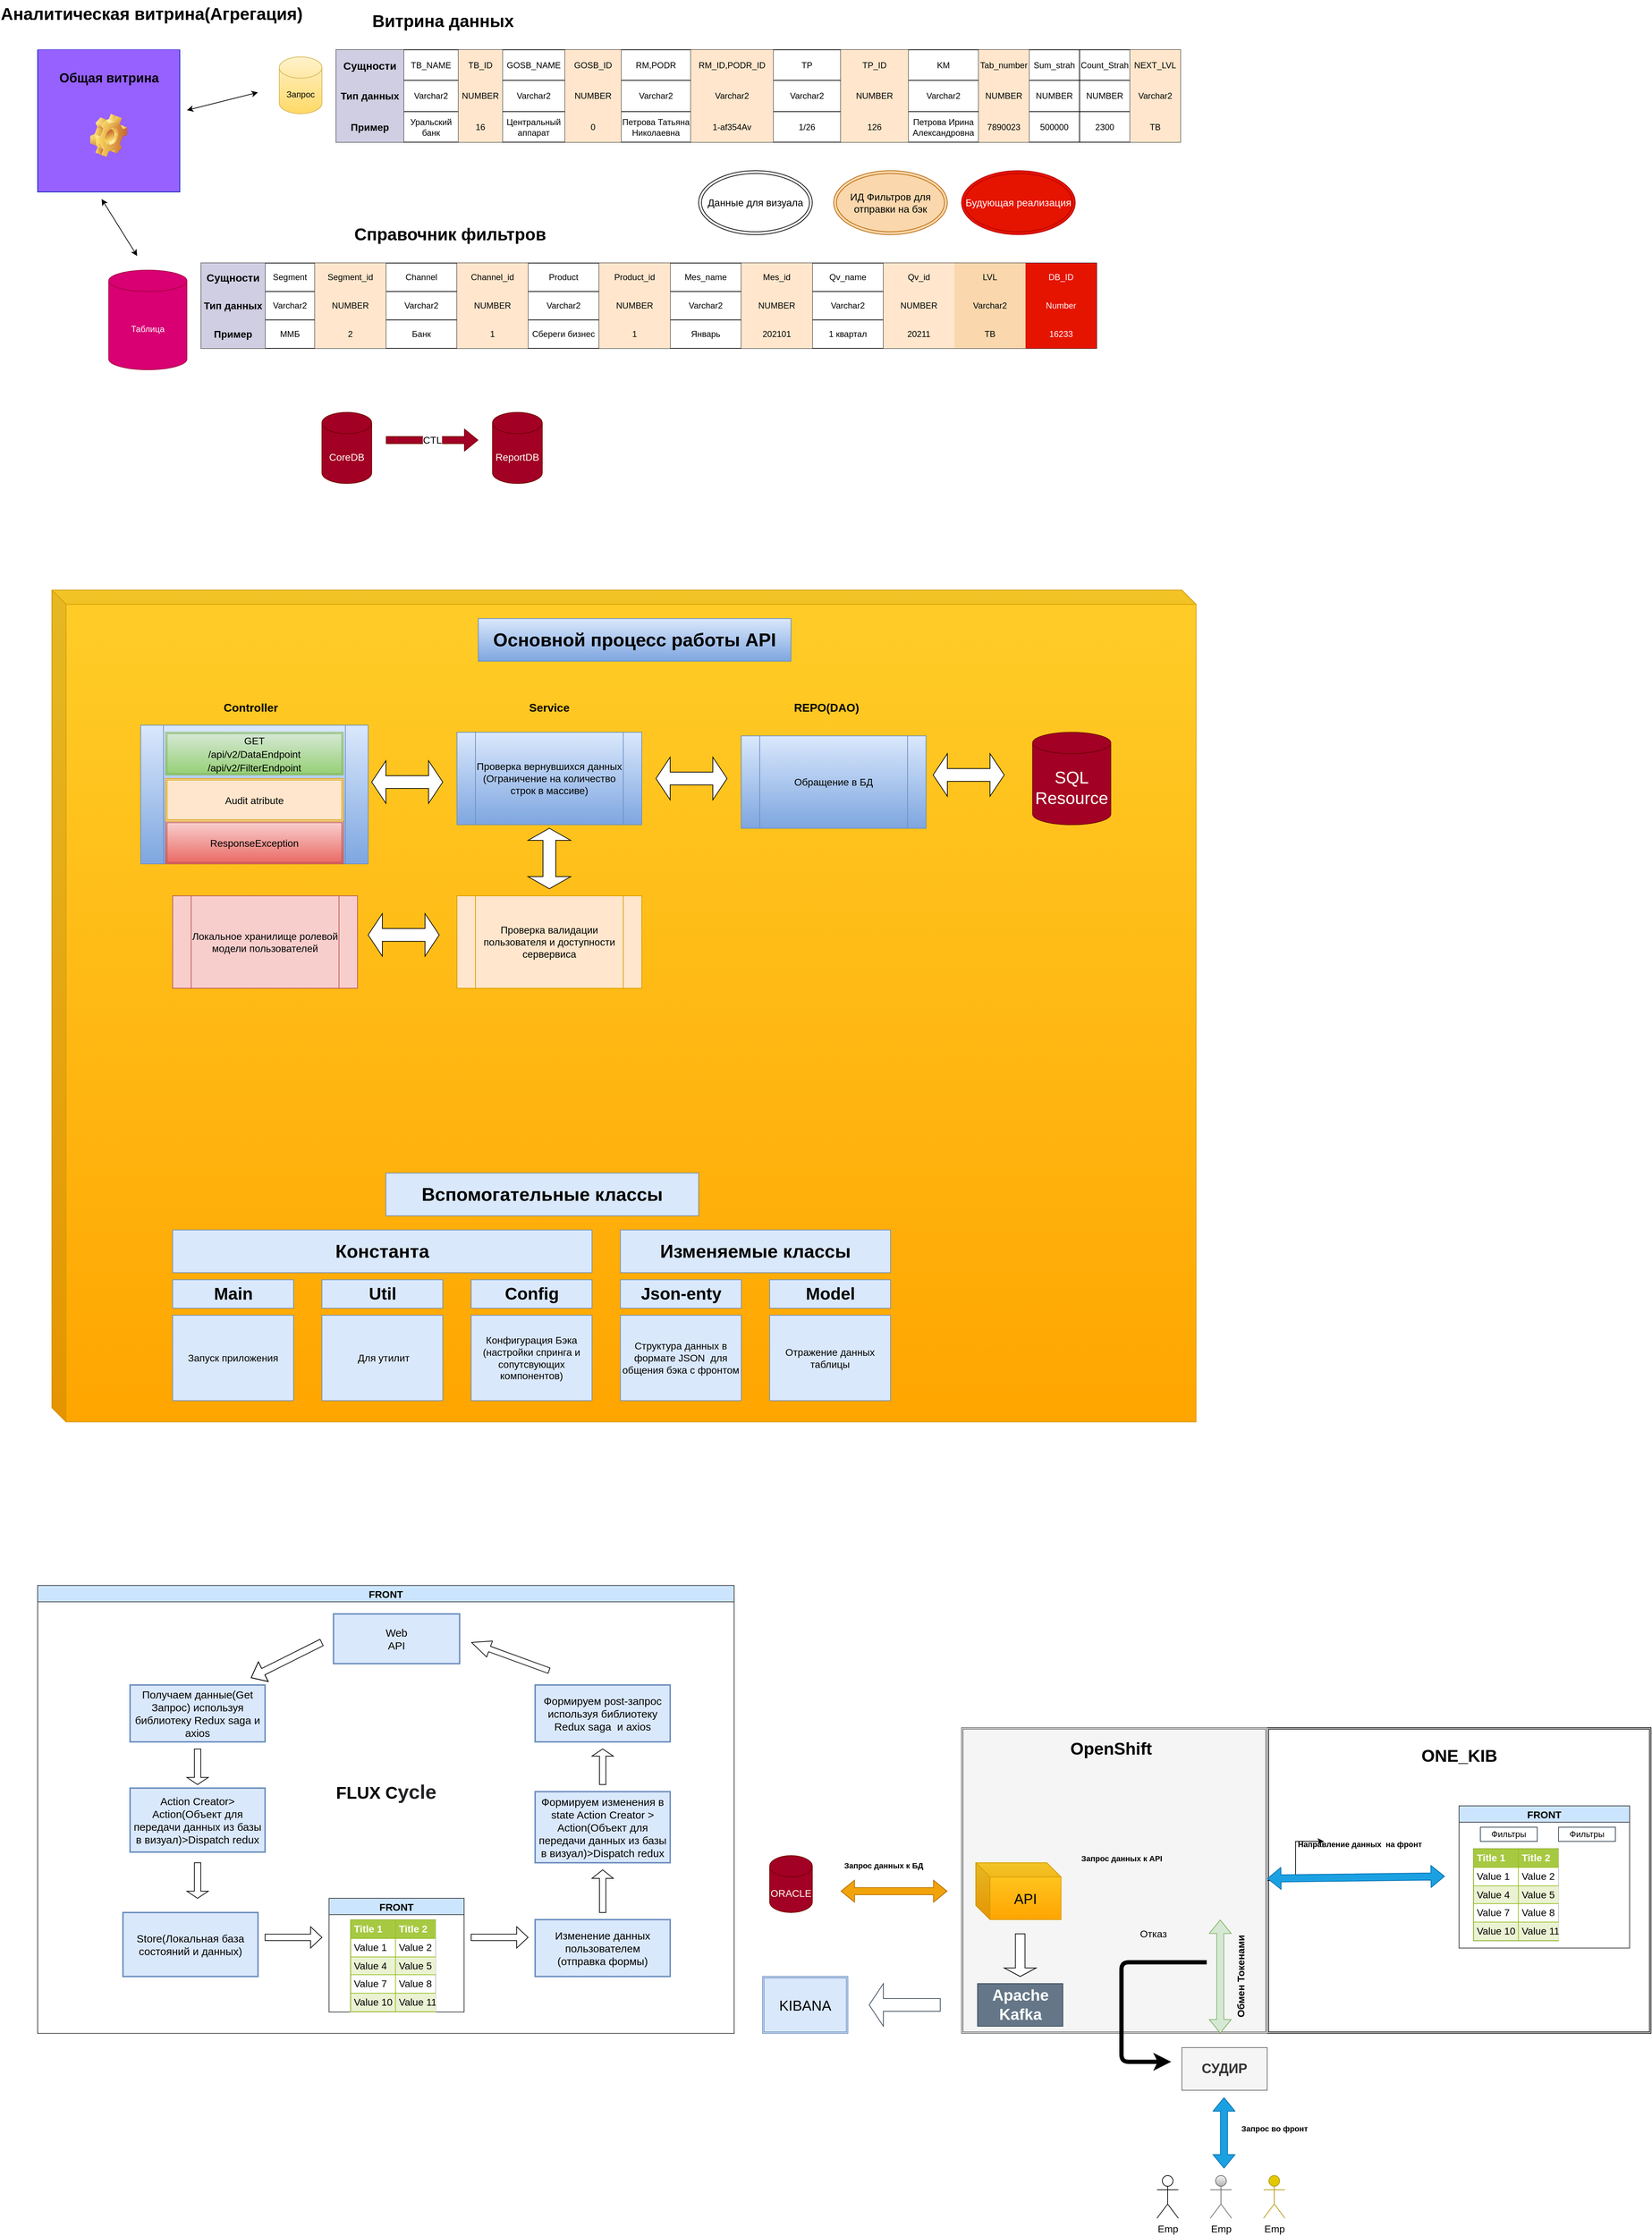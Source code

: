 <mxfile version="15.5.0" type="github">
  <diagram id="ZIN-xYuzpI-XV8i7ytl3" name="Page-1">
    <mxGraphModel dx="2370" dy="1470" grid="1" gridSize="10" guides="1" tooltips="1" connect="1" arrows="1" fold="1" page="1" pageScale="1" pageWidth="2339" pageHeight="3300" math="0" shadow="0">
      <root>
        <mxCell id="0" />
        <mxCell id="1" parent="0" />
        <mxCell id="FY8OjrovpsQSVtT9R5It-285" value="" style="shape=ext;double=1;rounded=0;whiteSpace=wrap;html=1;fontSize=14;gradientColor=none;" parent="1" vertex="1">
          <mxGeometry x="1790" y="2580" width="540" height="430" as="geometry" />
        </mxCell>
        <mxCell id="heU5XPh4p2L-tDOhp-Qx-1" value="" style="edgeStyle=orthogonalEdgeStyle;rounded=0;orthogonalLoop=1;jettySize=auto;html=1;" edge="1" parent="1" source="UDcMvVBgL4GuINtxcGWQ-33" target="FY8OjrovpsQSVtT9R5It-287">
          <mxGeometry relative="1" as="geometry" />
        </mxCell>
        <mxCell id="UDcMvVBgL4GuINtxcGWQ-33" value="" style="shape=ext;double=1;whiteSpace=wrap;html=1;aspect=fixed;fillColor=#f5f5f5;strokeColor=#666666;fontColor=#333333;" parent="1" vertex="1">
          <mxGeometry x="1360" y="2580" width="430" height="430" as="geometry" />
        </mxCell>
        <mxCell id="FY8OjrovpsQSVtT9R5It-1" value="Таблица" style="shape=cylinder3;whiteSpace=wrap;html=1;boundedLbl=1;backgroundOutline=1;size=15;flipV=0;fillColor=#d80073;strokeColor=#A50040;fontColor=#ffffff;" parent="1" vertex="1">
          <mxGeometry x="160" y="530" width="110" height="140" as="geometry" />
        </mxCell>
        <mxCell id="FY8OjrovpsQSVtT9R5It-2" value="" style="shape=table;html=1;whiteSpace=wrap;startSize=0;container=1;collapsible=0;childLayout=tableLayout;" parent="1" vertex="1">
          <mxGeometry x="480" y="220" width="1188" height="130" as="geometry" />
        </mxCell>
        <mxCell id="FY8OjrovpsQSVtT9R5It-3" value="" style="shape=partialRectangle;html=1;whiteSpace=wrap;collapsible=0;dropTarget=0;pointerEvents=0;fillColor=none;top=0;left=0;bottom=0;right=0;points=[[0,0.5],[1,0.5]];portConstraint=eastwest;" parent="FY8OjrovpsQSVtT9R5It-2" vertex="1">
          <mxGeometry width="1188" height="43" as="geometry" />
        </mxCell>
        <mxCell id="FY8OjrovpsQSVtT9R5It-4" value="Сущности" style="shape=partialRectangle;html=1;whiteSpace=wrap;connectable=0;fillColor=#d0cee2;top=0;left=0;bottom=0;right=0;overflow=hidden;pointerEvents=1;fontStyle=1;fontSize=15;strokeColor=#56517e;" parent="FY8OjrovpsQSVtT9R5It-3" vertex="1">
          <mxGeometry width="95" height="43" as="geometry" />
        </mxCell>
        <mxCell id="FY8OjrovpsQSVtT9R5It-5" value="TB_NAME" style="shape=partialRectangle;html=1;whiteSpace=wrap;connectable=0;fillColor=none;top=0;left=0;bottom=0;right=0;overflow=hidden;pointerEvents=1;" parent="FY8OjrovpsQSVtT9R5It-3" vertex="1">
          <mxGeometry x="95" width="77" height="43" as="geometry" />
        </mxCell>
        <mxCell id="FY8OjrovpsQSVtT9R5It-6" value="TB_ID" style="shape=partialRectangle;html=1;whiteSpace=wrap;connectable=0;fillColor=#ffe6cc;top=0;left=0;bottom=0;right=0;overflow=hidden;pointerEvents=1;strokeColor=#d79b00;" parent="FY8OjrovpsQSVtT9R5It-3" vertex="1">
          <mxGeometry x="172" width="62" height="43" as="geometry" />
        </mxCell>
        <mxCell id="FY8OjrovpsQSVtT9R5It-53" value="GOSB_NAME" style="shape=partialRectangle;html=1;whiteSpace=wrap;connectable=0;fillColor=none;top=0;left=0;bottom=0;right=0;overflow=hidden;pointerEvents=1;" parent="FY8OjrovpsQSVtT9R5It-3" vertex="1">
          <mxGeometry x="234" width="88" height="43" as="geometry" />
        </mxCell>
        <mxCell id="FY8OjrovpsQSVtT9R5It-56" value="GOSB_ID" style="shape=partialRectangle;html=1;whiteSpace=wrap;connectable=0;fillColor=#ffe6cc;top=0;left=0;bottom=0;right=0;overflow=hidden;pointerEvents=1;strokeColor=#d79b00;" parent="FY8OjrovpsQSVtT9R5It-3" vertex="1">
          <mxGeometry x="322" width="79" height="43" as="geometry" />
        </mxCell>
        <mxCell id="FY8OjrovpsQSVtT9R5It-59" value="RM,PODR" style="shape=partialRectangle;html=1;whiteSpace=wrap;connectable=0;fillColor=none;top=0;left=0;bottom=0;right=0;overflow=hidden;pointerEvents=1;" parent="FY8OjrovpsQSVtT9R5It-3" vertex="1">
          <mxGeometry x="401" width="98" height="43" as="geometry" />
        </mxCell>
        <mxCell id="FY8OjrovpsQSVtT9R5It-97" value="RM_ID,PODR_ID" style="shape=partialRectangle;html=1;whiteSpace=wrap;connectable=0;fillColor=#ffe6cc;top=0;left=0;bottom=0;right=0;overflow=hidden;pointerEvents=1;strokeColor=#d79b00;" parent="FY8OjrovpsQSVtT9R5It-3" vertex="1">
          <mxGeometry x="499" width="116" height="43" as="geometry" />
        </mxCell>
        <mxCell id="FY8OjrovpsQSVtT9R5It-94" value="TP" style="shape=partialRectangle;html=1;whiteSpace=wrap;connectable=0;fillColor=none;top=0;left=0;bottom=0;right=0;overflow=hidden;pointerEvents=1;" parent="FY8OjrovpsQSVtT9R5It-3" vertex="1">
          <mxGeometry x="615" width="95" height="43" as="geometry" />
        </mxCell>
        <mxCell id="FY8OjrovpsQSVtT9R5It-222" value="TP_ID" style="shape=partialRectangle;html=1;whiteSpace=wrap;connectable=0;fillColor=#ffe6cc;top=0;left=0;bottom=0;right=0;overflow=hidden;pointerEvents=1;strokeColor=#d79b00;" parent="FY8OjrovpsQSVtT9R5It-3" vertex="1">
          <mxGeometry x="710" width="95" height="43" as="geometry" />
        </mxCell>
        <mxCell id="FY8OjrovpsQSVtT9R5It-88" value="KM" style="shape=partialRectangle;html=1;whiteSpace=wrap;connectable=0;fillColor=none;top=0;left=0;bottom=0;right=0;overflow=hidden;pointerEvents=1;" parent="FY8OjrovpsQSVtT9R5It-3" vertex="1">
          <mxGeometry x="805" width="99" height="43" as="geometry" />
        </mxCell>
        <mxCell id="FY8OjrovpsQSVtT9R5It-106" value="Tab_number" style="shape=partialRectangle;html=1;whiteSpace=wrap;connectable=0;fillColor=#ffe6cc;top=0;left=0;bottom=0;right=0;overflow=hidden;pointerEvents=1;strokeColor=#d79b00;" parent="FY8OjrovpsQSVtT9R5It-3" vertex="1">
          <mxGeometry x="904" width="71" height="43" as="geometry" />
        </mxCell>
        <mxCell id="FY8OjrovpsQSVtT9R5It-193" value="Sum_strah" style="shape=partialRectangle;html=1;whiteSpace=wrap;connectable=0;fillColor=none;top=0;left=0;bottom=0;right=0;overflow=hidden;pointerEvents=1;" parent="FY8OjrovpsQSVtT9R5It-3" vertex="1">
          <mxGeometry x="975" width="71" height="43" as="geometry" />
        </mxCell>
        <mxCell id="FY8OjrovpsQSVtT9R5It-196" value="Count_Strah" style="shape=partialRectangle;html=1;whiteSpace=wrap;connectable=0;fillColor=none;top=0;left=0;bottom=0;right=0;overflow=hidden;pointerEvents=1;" parent="FY8OjrovpsQSVtT9R5It-3" vertex="1">
          <mxGeometry x="1046" width="71" height="43" as="geometry" />
        </mxCell>
        <mxCell id="FY8OjrovpsQSVtT9R5It-230" value="NEXT_LVL" style="shape=partialRectangle;html=1;whiteSpace=wrap;connectable=0;fillColor=#ffe6cc;top=0;left=0;bottom=0;right=0;overflow=hidden;pointerEvents=1;strokeColor=#d79b00;" parent="FY8OjrovpsQSVtT9R5It-3" vertex="1">
          <mxGeometry x="1117" width="71" height="43" as="geometry" />
        </mxCell>
        <mxCell id="FY8OjrovpsQSVtT9R5It-7" value="" style="shape=partialRectangle;html=1;whiteSpace=wrap;collapsible=0;dropTarget=0;pointerEvents=0;fillColor=none;top=0;left=0;bottom=0;right=0;points=[[0,0.5],[1,0.5]];portConstraint=eastwest;" parent="FY8OjrovpsQSVtT9R5It-2" vertex="1">
          <mxGeometry y="43" width="1188" height="44" as="geometry" />
        </mxCell>
        <mxCell id="FY8OjrovpsQSVtT9R5It-8" value="Тип данных" style="shape=partialRectangle;html=1;whiteSpace=wrap;connectable=0;fillColor=#d0cee2;top=0;left=0;bottom=0;right=0;overflow=hidden;pointerEvents=1;fontStyle=1;fontSize=14;strokeColor=#56517e;" parent="FY8OjrovpsQSVtT9R5It-7" vertex="1">
          <mxGeometry width="95" height="44" as="geometry" />
        </mxCell>
        <mxCell id="FY8OjrovpsQSVtT9R5It-9" value="Varchar2" style="shape=partialRectangle;html=1;whiteSpace=wrap;connectable=0;fillColor=none;top=0;left=0;bottom=0;right=0;overflow=hidden;pointerEvents=1;" parent="FY8OjrovpsQSVtT9R5It-7" vertex="1">
          <mxGeometry x="95" width="77" height="44" as="geometry" />
        </mxCell>
        <mxCell id="FY8OjrovpsQSVtT9R5It-10" value="NUMBER" style="shape=partialRectangle;html=1;whiteSpace=wrap;connectable=0;fillColor=#ffe6cc;top=0;left=0;bottom=0;right=0;overflow=hidden;pointerEvents=1;strokeColor=#d79b00;" parent="FY8OjrovpsQSVtT9R5It-7" vertex="1">
          <mxGeometry x="172" width="62" height="44" as="geometry" />
        </mxCell>
        <mxCell id="FY8OjrovpsQSVtT9R5It-54" value="&lt;span&gt;Varchar2&lt;/span&gt;" style="shape=partialRectangle;html=1;whiteSpace=wrap;connectable=0;fillColor=none;top=0;left=0;bottom=0;right=0;overflow=hidden;pointerEvents=1;" parent="FY8OjrovpsQSVtT9R5It-7" vertex="1">
          <mxGeometry x="234" width="88" height="44" as="geometry" />
        </mxCell>
        <mxCell id="FY8OjrovpsQSVtT9R5It-57" value="&lt;span&gt;NUMBER&lt;/span&gt;" style="shape=partialRectangle;html=1;whiteSpace=wrap;connectable=0;fillColor=#ffe6cc;top=0;left=0;bottom=0;right=0;overflow=hidden;pointerEvents=1;strokeColor=#d79b00;" parent="FY8OjrovpsQSVtT9R5It-7" vertex="1">
          <mxGeometry x="322" width="79" height="44" as="geometry" />
        </mxCell>
        <mxCell id="FY8OjrovpsQSVtT9R5It-60" value="&lt;span&gt;Varchar2&lt;/span&gt;" style="shape=partialRectangle;html=1;whiteSpace=wrap;connectable=0;fillColor=none;top=0;left=0;bottom=0;right=0;overflow=hidden;pointerEvents=1;" parent="FY8OjrovpsQSVtT9R5It-7" vertex="1">
          <mxGeometry x="401" width="98" height="44" as="geometry" />
        </mxCell>
        <mxCell id="FY8OjrovpsQSVtT9R5It-98" value="&lt;span&gt;Varchar2&lt;/span&gt;" style="shape=partialRectangle;html=1;whiteSpace=wrap;connectable=0;fillColor=#ffe6cc;top=0;left=0;bottom=0;right=0;overflow=hidden;pointerEvents=1;strokeColor=#d79b00;" parent="FY8OjrovpsQSVtT9R5It-7" vertex="1">
          <mxGeometry x="499" width="116" height="44" as="geometry" />
        </mxCell>
        <mxCell id="FY8OjrovpsQSVtT9R5It-95" value="&lt;span&gt;Varchar2&lt;/span&gt;" style="shape=partialRectangle;html=1;whiteSpace=wrap;connectable=0;fillColor=none;top=0;left=0;bottom=0;right=0;overflow=hidden;pointerEvents=1;" parent="FY8OjrovpsQSVtT9R5It-7" vertex="1">
          <mxGeometry x="615" width="95" height="44" as="geometry" />
        </mxCell>
        <mxCell id="FY8OjrovpsQSVtT9R5It-223" value="NUMBER" style="shape=partialRectangle;html=1;whiteSpace=wrap;connectable=0;fillColor=#ffe6cc;top=0;left=0;bottom=0;right=0;overflow=hidden;pointerEvents=1;strokeColor=#d79b00;" parent="FY8OjrovpsQSVtT9R5It-7" vertex="1">
          <mxGeometry x="710" width="95" height="44" as="geometry" />
        </mxCell>
        <mxCell id="FY8OjrovpsQSVtT9R5It-89" value="&lt;span&gt;Varchar2&lt;/span&gt;" style="shape=partialRectangle;html=1;whiteSpace=wrap;connectable=0;fillColor=none;top=0;left=0;bottom=0;right=0;overflow=hidden;pointerEvents=1;" parent="FY8OjrovpsQSVtT9R5It-7" vertex="1">
          <mxGeometry x="805" width="99" height="44" as="geometry" />
        </mxCell>
        <mxCell id="FY8OjrovpsQSVtT9R5It-107" value="&lt;span&gt;NUMBER&lt;/span&gt;" style="shape=partialRectangle;html=1;whiteSpace=wrap;connectable=0;fillColor=#ffe6cc;top=0;left=0;bottom=0;right=0;overflow=hidden;pointerEvents=1;strokeColor=#d79b00;" parent="FY8OjrovpsQSVtT9R5It-7" vertex="1">
          <mxGeometry x="904" width="71" height="44" as="geometry" />
        </mxCell>
        <mxCell id="FY8OjrovpsQSVtT9R5It-194" value="&lt;span&gt;NUMBER&lt;/span&gt;" style="shape=partialRectangle;html=1;whiteSpace=wrap;connectable=0;fillColor=none;top=0;left=0;bottom=0;right=0;overflow=hidden;pointerEvents=1;" parent="FY8OjrovpsQSVtT9R5It-7" vertex="1">
          <mxGeometry x="975" width="71" height="44" as="geometry" />
        </mxCell>
        <mxCell id="FY8OjrovpsQSVtT9R5It-197" value="&lt;span&gt;NUMBER&lt;/span&gt;" style="shape=partialRectangle;html=1;whiteSpace=wrap;connectable=0;fillColor=none;top=0;left=0;bottom=0;right=0;overflow=hidden;pointerEvents=1;" parent="FY8OjrovpsQSVtT9R5It-7" vertex="1">
          <mxGeometry x="1046" width="71" height="44" as="geometry" />
        </mxCell>
        <mxCell id="FY8OjrovpsQSVtT9R5It-231" value="Varchar2" style="shape=partialRectangle;html=1;whiteSpace=wrap;connectable=0;fillColor=#ffe6cc;top=0;left=0;bottom=0;right=0;overflow=hidden;pointerEvents=1;strokeColor=#d79b00;" parent="FY8OjrovpsQSVtT9R5It-7" vertex="1">
          <mxGeometry x="1117" width="71" height="44" as="geometry" />
        </mxCell>
        <mxCell id="FY8OjrovpsQSVtT9R5It-11" value="" style="shape=partialRectangle;html=1;whiteSpace=wrap;collapsible=0;dropTarget=0;pointerEvents=0;fillColor=none;top=0;left=0;bottom=0;right=0;points=[[0,0.5],[1,0.5]];portConstraint=eastwest;" parent="FY8OjrovpsQSVtT9R5It-2" vertex="1">
          <mxGeometry y="87" width="1188" height="43" as="geometry" />
        </mxCell>
        <mxCell id="FY8OjrovpsQSVtT9R5It-12" value="Пример" style="shape=partialRectangle;html=1;whiteSpace=wrap;connectable=0;fillColor=#d0cee2;top=0;left=0;bottom=0;right=0;overflow=hidden;pointerEvents=1;fontStyle=1;fontSize=14;strokeColor=#56517e;" parent="FY8OjrovpsQSVtT9R5It-11" vertex="1">
          <mxGeometry width="95" height="43" as="geometry" />
        </mxCell>
        <mxCell id="FY8OjrovpsQSVtT9R5It-13" value="Уральский банк" style="shape=partialRectangle;html=1;whiteSpace=wrap;connectable=0;fillColor=none;top=0;left=0;bottom=0;right=0;overflow=hidden;pointerEvents=1;" parent="FY8OjrovpsQSVtT9R5It-11" vertex="1">
          <mxGeometry x="95" width="77" height="43" as="geometry" />
        </mxCell>
        <mxCell id="FY8OjrovpsQSVtT9R5It-14" value="16" style="shape=partialRectangle;html=1;whiteSpace=wrap;connectable=0;fillColor=#ffe6cc;top=0;left=0;bottom=0;right=0;overflow=hidden;pointerEvents=1;strokeColor=#d79b00;" parent="FY8OjrovpsQSVtT9R5It-11" vertex="1">
          <mxGeometry x="172" width="62" height="43" as="geometry" />
        </mxCell>
        <mxCell id="FY8OjrovpsQSVtT9R5It-55" value="Центральный аппарат" style="shape=partialRectangle;html=1;whiteSpace=wrap;connectable=0;fillColor=none;top=0;left=0;bottom=0;right=0;overflow=hidden;pointerEvents=1;" parent="FY8OjrovpsQSVtT9R5It-11" vertex="1">
          <mxGeometry x="234" width="88" height="43" as="geometry" />
        </mxCell>
        <mxCell id="FY8OjrovpsQSVtT9R5It-58" value="0" style="shape=partialRectangle;html=1;whiteSpace=wrap;connectable=0;fillColor=#ffe6cc;top=0;left=0;bottom=0;right=0;overflow=hidden;pointerEvents=1;strokeColor=#d79b00;" parent="FY8OjrovpsQSVtT9R5It-11" vertex="1">
          <mxGeometry x="322" width="79" height="43" as="geometry" />
        </mxCell>
        <mxCell id="FY8OjrovpsQSVtT9R5It-61" value="Петрова Татьяна Николаевна" style="shape=partialRectangle;html=1;whiteSpace=wrap;connectable=0;fillColor=none;top=0;left=0;bottom=0;right=0;overflow=hidden;pointerEvents=1;" parent="FY8OjrovpsQSVtT9R5It-11" vertex="1">
          <mxGeometry x="401" width="98" height="43" as="geometry" />
        </mxCell>
        <mxCell id="FY8OjrovpsQSVtT9R5It-99" value="1-af354Av" style="shape=partialRectangle;html=1;whiteSpace=wrap;connectable=0;fillColor=#ffe6cc;top=0;left=0;bottom=0;right=0;overflow=hidden;pointerEvents=1;strokeColor=#d79b00;" parent="FY8OjrovpsQSVtT9R5It-11" vertex="1">
          <mxGeometry x="499" width="116" height="43" as="geometry" />
        </mxCell>
        <mxCell id="FY8OjrovpsQSVtT9R5It-96" value="1/26" style="shape=partialRectangle;html=1;whiteSpace=wrap;connectable=0;fillColor=none;top=0;left=0;bottom=0;right=0;overflow=hidden;pointerEvents=1;" parent="FY8OjrovpsQSVtT9R5It-11" vertex="1">
          <mxGeometry x="615" width="95" height="43" as="geometry" />
        </mxCell>
        <mxCell id="FY8OjrovpsQSVtT9R5It-224" value="126" style="shape=partialRectangle;html=1;whiteSpace=wrap;connectable=0;fillColor=#ffe6cc;top=0;left=0;bottom=0;right=0;overflow=hidden;pointerEvents=1;strokeColor=#d79b00;" parent="FY8OjrovpsQSVtT9R5It-11" vertex="1">
          <mxGeometry x="710" width="95" height="43" as="geometry" />
        </mxCell>
        <mxCell id="FY8OjrovpsQSVtT9R5It-90" value="Петрова Ирина Александровна" style="shape=partialRectangle;html=1;whiteSpace=wrap;connectable=0;fillColor=none;top=0;left=0;bottom=0;right=0;overflow=hidden;pointerEvents=1;" parent="FY8OjrovpsQSVtT9R5It-11" vertex="1">
          <mxGeometry x="805" width="99" height="43" as="geometry" />
        </mxCell>
        <mxCell id="FY8OjrovpsQSVtT9R5It-108" value="7890023" style="shape=partialRectangle;html=1;whiteSpace=wrap;connectable=0;fillColor=#ffe6cc;top=0;left=0;bottom=0;right=0;overflow=hidden;pointerEvents=1;strokeColor=#d79b00;" parent="FY8OjrovpsQSVtT9R5It-11" vertex="1">
          <mxGeometry x="904" width="71" height="43" as="geometry" />
        </mxCell>
        <mxCell id="FY8OjrovpsQSVtT9R5It-195" value="500000" style="shape=partialRectangle;html=1;whiteSpace=wrap;connectable=0;fillColor=none;top=0;left=0;bottom=0;right=0;overflow=hidden;pointerEvents=1;" parent="FY8OjrovpsQSVtT9R5It-11" vertex="1">
          <mxGeometry x="975" width="71" height="43" as="geometry" />
        </mxCell>
        <mxCell id="FY8OjrovpsQSVtT9R5It-198" value="2300" style="shape=partialRectangle;html=1;whiteSpace=wrap;connectable=0;fillColor=none;top=0;left=0;bottom=0;right=0;overflow=hidden;pointerEvents=1;" parent="FY8OjrovpsQSVtT9R5It-11" vertex="1">
          <mxGeometry x="1046" width="71" height="43" as="geometry" />
        </mxCell>
        <mxCell id="FY8OjrovpsQSVtT9R5It-232" value="TB" style="shape=partialRectangle;html=1;whiteSpace=wrap;connectable=0;fillColor=#ffe6cc;top=0;left=0;bottom=0;right=0;overflow=hidden;pointerEvents=1;strokeColor=#d79b00;" parent="FY8OjrovpsQSVtT9R5It-11" vertex="1">
          <mxGeometry x="1117" width="71" height="43" as="geometry" />
        </mxCell>
        <mxCell id="FY8OjrovpsQSVtT9R5It-41" value="Витрина данных" style="text;strokeColor=none;fillColor=none;html=1;fontSize=24;fontStyle=1;verticalAlign=middle;align=center;" parent="1" vertex="1">
          <mxGeometry x="580" y="160" width="100" height="40" as="geometry" />
        </mxCell>
        <mxCell id="FY8OjrovpsQSVtT9R5It-128" value="" style="shape=table;html=1;whiteSpace=wrap;startSize=0;container=1;collapsible=0;childLayout=tableLayout;" parent="1" vertex="1">
          <mxGeometry x="290" y="520" width="1260" height="120" as="geometry" />
        </mxCell>
        <mxCell id="FY8OjrovpsQSVtT9R5It-129" value="" style="shape=partialRectangle;html=1;whiteSpace=wrap;collapsible=0;dropTarget=0;pointerEvents=0;fillColor=none;top=0;left=0;bottom=0;right=0;points=[[0,0.5],[1,0.5]];portConstraint=eastwest;" parent="FY8OjrovpsQSVtT9R5It-128" vertex="1">
          <mxGeometry width="1260" height="40" as="geometry" />
        </mxCell>
        <mxCell id="FY8OjrovpsQSVtT9R5It-130" value="Сущности" style="shape=partialRectangle;html=1;whiteSpace=wrap;connectable=0;fillColor=#d0cee2;top=0;left=0;bottom=0;right=0;overflow=hidden;pointerEvents=1;fontStyle=1;fontSize=15;strokeColor=#56517e;" parent="FY8OjrovpsQSVtT9R5It-129" vertex="1">
          <mxGeometry width="90" height="40" as="geometry" />
        </mxCell>
        <mxCell id="FY8OjrovpsQSVtT9R5It-140" value="Segment" style="shape=partialRectangle;html=1;whiteSpace=wrap;connectable=0;fillColor=none;top=0;left=0;bottom=0;right=0;overflow=hidden;pointerEvents=1;" parent="FY8OjrovpsQSVtT9R5It-129" vertex="1">
          <mxGeometry x="90" width="70" height="40" as="geometry" />
        </mxCell>
        <mxCell id="FY8OjrovpsQSVtT9R5It-141" value="Segment_id" style="shape=partialRectangle;html=1;whiteSpace=wrap;connectable=0;fillColor=#ffe6cc;top=0;left=0;bottom=0;right=0;overflow=hidden;pointerEvents=1;strokeColor=#d79b00;" parent="FY8OjrovpsQSVtT9R5It-129" vertex="1">
          <mxGeometry x="160" width="100" height="40" as="geometry" />
        </mxCell>
        <mxCell id="FY8OjrovpsQSVtT9R5It-142" value="Channel" style="shape=partialRectangle;html=1;whiteSpace=wrap;connectable=0;fillColor=none;top=0;left=0;bottom=0;right=0;overflow=hidden;pointerEvents=1;" parent="FY8OjrovpsQSVtT9R5It-129" vertex="1">
          <mxGeometry x="260" width="100" height="40" as="geometry" />
        </mxCell>
        <mxCell id="FY8OjrovpsQSVtT9R5It-143" value="Channel_id" style="shape=partialRectangle;html=1;whiteSpace=wrap;connectable=0;fillColor=#ffe6cc;top=0;left=0;bottom=0;right=0;overflow=hidden;pointerEvents=1;strokeColor=#d79b00;" parent="FY8OjrovpsQSVtT9R5It-129" vertex="1">
          <mxGeometry x="360" width="100" height="40" as="geometry" />
        </mxCell>
        <mxCell id="FY8OjrovpsQSVtT9R5It-144" value="Product" style="shape=partialRectangle;html=1;whiteSpace=wrap;connectable=0;fillColor=none;top=0;left=0;bottom=0;right=0;overflow=hidden;pointerEvents=1;" parent="FY8OjrovpsQSVtT9R5It-129" vertex="1">
          <mxGeometry x="460" width="100" height="40" as="geometry" />
        </mxCell>
        <mxCell id="FY8OjrovpsQSVtT9R5It-145" value="Product_id" style="shape=partialRectangle;html=1;whiteSpace=wrap;connectable=0;fillColor=#ffe6cc;top=0;left=0;bottom=0;right=0;overflow=hidden;pointerEvents=1;strokeColor=#d79b00;" parent="FY8OjrovpsQSVtT9R5It-129" vertex="1">
          <mxGeometry x="560" width="100" height="40" as="geometry" />
        </mxCell>
        <mxCell id="FY8OjrovpsQSVtT9R5It-181" value="Mes_name" style="shape=partialRectangle;html=1;whiteSpace=wrap;connectable=0;fillColor=none;top=0;left=0;bottom=0;right=0;overflow=hidden;pointerEvents=1;" parent="FY8OjrovpsQSVtT9R5It-129" vertex="1">
          <mxGeometry x="660" width="100" height="40" as="geometry" />
        </mxCell>
        <mxCell id="FY8OjrovpsQSVtT9R5It-184" value="Mes_id" style="shape=partialRectangle;html=1;whiteSpace=wrap;connectable=0;fillColor=#ffe6cc;top=0;left=0;bottom=0;right=0;overflow=hidden;pointerEvents=1;strokeColor=#d79b00;" parent="FY8OjrovpsQSVtT9R5It-129" vertex="1">
          <mxGeometry x="760" width="100" height="40" as="geometry" />
        </mxCell>
        <mxCell id="FY8OjrovpsQSVtT9R5It-187" value="Qv_name" style="shape=partialRectangle;html=1;whiteSpace=wrap;connectable=0;fillColor=none;top=0;left=0;bottom=0;right=0;overflow=hidden;pointerEvents=1;" parent="FY8OjrovpsQSVtT9R5It-129" vertex="1">
          <mxGeometry x="860" width="100" height="40" as="geometry" />
        </mxCell>
        <mxCell id="FY8OjrovpsQSVtT9R5It-190" value="Qv_id" style="shape=partialRectangle;html=1;whiteSpace=wrap;connectable=0;fillColor=#ffe6cc;top=0;left=0;bottom=0;right=0;overflow=hidden;pointerEvents=1;strokeColor=#d79b00;" parent="FY8OjrovpsQSVtT9R5It-129" vertex="1">
          <mxGeometry x="960" width="100" height="40" as="geometry" />
        </mxCell>
        <mxCell id="FY8OjrovpsQSVtT9R5It-205" value="LVL" style="shape=partialRectangle;html=1;whiteSpace=wrap;connectable=0;fillColor=#fad7ac;top=0;left=0;bottom=0;right=0;overflow=hidden;pointerEvents=1;strokeColor=#b46504;" parent="FY8OjrovpsQSVtT9R5It-129" vertex="1">
          <mxGeometry x="1060" width="100" height="40" as="geometry" />
        </mxCell>
        <mxCell id="FY8OjrovpsQSVtT9R5It-233" value="DB_ID" style="shape=partialRectangle;html=1;whiteSpace=wrap;connectable=0;fillColor=#e51400;top=0;left=0;bottom=0;right=0;overflow=hidden;pointerEvents=1;strokeColor=#B20000;fontColor=#ffffff;" parent="FY8OjrovpsQSVtT9R5It-129" vertex="1">
          <mxGeometry x="1160" width="100" height="40" as="geometry" />
        </mxCell>
        <mxCell id="FY8OjrovpsQSVtT9R5It-146" value="" style="shape=partialRectangle;html=1;whiteSpace=wrap;collapsible=0;dropTarget=0;pointerEvents=0;fillColor=none;top=0;left=0;bottom=0;right=0;points=[[0,0.5],[1,0.5]];portConstraint=eastwest;" parent="FY8OjrovpsQSVtT9R5It-128" vertex="1">
          <mxGeometry y="40" width="1260" height="40" as="geometry" />
        </mxCell>
        <mxCell id="FY8OjrovpsQSVtT9R5It-147" value="Тип данных" style="shape=partialRectangle;html=1;whiteSpace=wrap;connectable=0;fillColor=#d0cee2;top=0;left=0;bottom=0;right=0;overflow=hidden;pointerEvents=1;fontStyle=1;fontSize=14;strokeColor=#56517e;" parent="FY8OjrovpsQSVtT9R5It-146" vertex="1">
          <mxGeometry width="90" height="40" as="geometry" />
        </mxCell>
        <mxCell id="FY8OjrovpsQSVtT9R5It-157" value="&lt;span&gt;Varchar2&lt;/span&gt;" style="shape=partialRectangle;html=1;whiteSpace=wrap;connectable=0;fillColor=none;top=0;left=0;bottom=0;right=0;overflow=hidden;pointerEvents=1;" parent="FY8OjrovpsQSVtT9R5It-146" vertex="1">
          <mxGeometry x="90" width="70" height="40" as="geometry" />
        </mxCell>
        <mxCell id="FY8OjrovpsQSVtT9R5It-158" value="&lt;span&gt;NUMBER&lt;/span&gt;" style="shape=partialRectangle;html=1;whiteSpace=wrap;connectable=0;fillColor=#ffe6cc;top=0;left=0;bottom=0;right=0;overflow=hidden;pointerEvents=1;strokeColor=#d79b00;" parent="FY8OjrovpsQSVtT9R5It-146" vertex="1">
          <mxGeometry x="160" width="100" height="40" as="geometry" />
        </mxCell>
        <mxCell id="FY8OjrovpsQSVtT9R5It-159" value="&lt;span&gt;Varchar2&lt;/span&gt;" style="shape=partialRectangle;html=1;whiteSpace=wrap;connectable=0;fillColor=none;top=0;left=0;bottom=0;right=0;overflow=hidden;pointerEvents=1;" parent="FY8OjrovpsQSVtT9R5It-146" vertex="1">
          <mxGeometry x="260" width="100" height="40" as="geometry" />
        </mxCell>
        <mxCell id="FY8OjrovpsQSVtT9R5It-160" value="&lt;span&gt;NUMBER&lt;/span&gt;" style="shape=partialRectangle;html=1;whiteSpace=wrap;connectable=0;fillColor=#ffe6cc;top=0;left=0;bottom=0;right=0;overflow=hidden;pointerEvents=1;strokeColor=#d79b00;" parent="FY8OjrovpsQSVtT9R5It-146" vertex="1">
          <mxGeometry x="360" width="100" height="40" as="geometry" />
        </mxCell>
        <mxCell id="FY8OjrovpsQSVtT9R5It-161" value="&lt;span&gt;Varchar2&lt;/span&gt;" style="shape=partialRectangle;html=1;whiteSpace=wrap;connectable=0;fillColor=none;top=0;left=0;bottom=0;right=0;overflow=hidden;pointerEvents=1;" parent="FY8OjrovpsQSVtT9R5It-146" vertex="1">
          <mxGeometry x="460" width="100" height="40" as="geometry" />
        </mxCell>
        <mxCell id="FY8OjrovpsQSVtT9R5It-162" value="&lt;span&gt;NUMBER&lt;/span&gt;" style="shape=partialRectangle;html=1;whiteSpace=wrap;connectable=0;fillColor=#ffe6cc;top=0;left=0;bottom=0;right=0;overflow=hidden;pointerEvents=1;strokeColor=#d79b00;" parent="FY8OjrovpsQSVtT9R5It-146" vertex="1">
          <mxGeometry x="560" width="100" height="40" as="geometry" />
        </mxCell>
        <mxCell id="FY8OjrovpsQSVtT9R5It-182" value="Varchar2" style="shape=partialRectangle;html=1;whiteSpace=wrap;connectable=0;fillColor=none;top=0;left=0;bottom=0;right=0;overflow=hidden;pointerEvents=1;" parent="FY8OjrovpsQSVtT9R5It-146" vertex="1">
          <mxGeometry x="660" width="100" height="40" as="geometry" />
        </mxCell>
        <mxCell id="FY8OjrovpsQSVtT9R5It-185" value="&lt;span&gt;NUMBER&lt;/span&gt;" style="shape=partialRectangle;html=1;whiteSpace=wrap;connectable=0;fillColor=#ffe6cc;top=0;left=0;bottom=0;right=0;overflow=hidden;pointerEvents=1;strokeColor=#d79b00;" parent="FY8OjrovpsQSVtT9R5It-146" vertex="1">
          <mxGeometry x="760" width="100" height="40" as="geometry" />
        </mxCell>
        <mxCell id="FY8OjrovpsQSVtT9R5It-188" value="&lt;span&gt;Varchar2&lt;/span&gt;" style="shape=partialRectangle;html=1;whiteSpace=wrap;connectable=0;fillColor=none;top=0;left=0;bottom=0;right=0;overflow=hidden;pointerEvents=1;" parent="FY8OjrovpsQSVtT9R5It-146" vertex="1">
          <mxGeometry x="860" width="100" height="40" as="geometry" />
        </mxCell>
        <mxCell id="FY8OjrovpsQSVtT9R5It-191" value="&lt;span&gt;NUMBER&lt;/span&gt;" style="shape=partialRectangle;html=1;whiteSpace=wrap;connectable=0;fillColor=#ffe6cc;top=0;left=0;bottom=0;right=0;overflow=hidden;pointerEvents=1;strokeColor=#d79b00;" parent="FY8OjrovpsQSVtT9R5It-146" vertex="1">
          <mxGeometry x="960" width="100" height="40" as="geometry" />
        </mxCell>
        <mxCell id="FY8OjrovpsQSVtT9R5It-206" value="Varchar2&lt;span style=&quot;color: rgba(0 , 0 , 0 , 0) ; font-family: monospace ; font-size: 0px&quot;&gt;3CmxGraphModel%3E%3Croot%3E%3CmxCell%20id%3D%220%22%2F%3E%3CmxCell%20id%3D%221%22%20parent%3D%220%22%2F%3E%3CmxCell%20id%3D%222%22%20value%3D%22%26lt%3Bspan%26gt%3BVarchar2%26lt%3B%2Fspan%26gt%3B%22%20style%3D%22shape%3DpartialRectangle%3Bhtml%3D1%3BwhiteSpace%3Dwrap%3Bconnectable%3D0%3BfillColor%3Dnone%3Btop%3D0%3Bleft%3D0%3Bbottom%3D0%3Bright%3D0%3Boverflow%3Dhidden%3BpointerEvents%3D1%3B%22%20vertex%3D%221%22%20parent%3D%221%22%3E%3CmxGeometry%20x%3D%221110%22%20y%3D%22580%22%20width%3D%22100%22%20height%3D%2240%22%20as%3D%22geometry%22%2F%3E%3C%2FmxCell%3E%3C%2Froot%3E%3C%2FmxGraphModel%3E&lt;/span&gt;" style="shape=partialRectangle;html=1;whiteSpace=wrap;connectable=0;fillColor=#fad7ac;top=0;left=0;bottom=0;right=0;overflow=hidden;pointerEvents=1;strokeColor=#b46504;" parent="FY8OjrovpsQSVtT9R5It-146" vertex="1">
          <mxGeometry x="1060" width="100" height="40" as="geometry" />
        </mxCell>
        <mxCell id="FY8OjrovpsQSVtT9R5It-234" value="Number" style="shape=partialRectangle;html=1;whiteSpace=wrap;connectable=0;fillColor=#e51400;top=0;left=0;bottom=0;right=0;overflow=hidden;pointerEvents=1;strokeColor=#B20000;fontColor=#ffffff;" parent="FY8OjrovpsQSVtT9R5It-146" vertex="1">
          <mxGeometry x="1160" width="100" height="40" as="geometry" />
        </mxCell>
        <mxCell id="FY8OjrovpsQSVtT9R5It-163" value="" style="shape=partialRectangle;html=1;whiteSpace=wrap;collapsible=0;dropTarget=0;pointerEvents=0;fillColor=none;top=0;left=0;bottom=0;right=0;points=[[0,0.5],[1,0.5]];portConstraint=eastwest;" parent="FY8OjrovpsQSVtT9R5It-128" vertex="1">
          <mxGeometry y="80" width="1260" height="40" as="geometry" />
        </mxCell>
        <mxCell id="FY8OjrovpsQSVtT9R5It-164" value="Пример" style="shape=partialRectangle;html=1;whiteSpace=wrap;connectable=0;fillColor=#d0cee2;top=0;left=0;bottom=0;right=0;overflow=hidden;pointerEvents=1;fontStyle=1;fontSize=14;strokeColor=#56517e;" parent="FY8OjrovpsQSVtT9R5It-163" vertex="1">
          <mxGeometry width="90" height="40" as="geometry" />
        </mxCell>
        <mxCell id="FY8OjrovpsQSVtT9R5It-174" value="ММБ" style="shape=partialRectangle;html=1;whiteSpace=wrap;connectable=0;fillColor=none;top=0;left=0;bottom=0;right=0;overflow=hidden;pointerEvents=1;" parent="FY8OjrovpsQSVtT9R5It-163" vertex="1">
          <mxGeometry x="90" width="70" height="40" as="geometry" />
        </mxCell>
        <mxCell id="FY8OjrovpsQSVtT9R5It-175" value="2" style="shape=partialRectangle;html=1;whiteSpace=wrap;connectable=0;fillColor=#ffe6cc;top=0;left=0;bottom=0;right=0;overflow=hidden;pointerEvents=1;strokeColor=#d79b00;" parent="FY8OjrovpsQSVtT9R5It-163" vertex="1">
          <mxGeometry x="160" width="100" height="40" as="geometry" />
        </mxCell>
        <mxCell id="FY8OjrovpsQSVtT9R5It-176" value="Банк" style="shape=partialRectangle;html=1;whiteSpace=wrap;connectable=0;fillColor=none;top=0;left=0;bottom=0;right=0;overflow=hidden;pointerEvents=1;" parent="FY8OjrovpsQSVtT9R5It-163" vertex="1">
          <mxGeometry x="260" width="100" height="40" as="geometry" />
        </mxCell>
        <mxCell id="FY8OjrovpsQSVtT9R5It-177" value="1" style="shape=partialRectangle;html=1;whiteSpace=wrap;connectable=0;fillColor=#ffe6cc;top=0;left=0;bottom=0;right=0;overflow=hidden;pointerEvents=1;strokeColor=#d79b00;" parent="FY8OjrovpsQSVtT9R5It-163" vertex="1">
          <mxGeometry x="360" width="100" height="40" as="geometry" />
        </mxCell>
        <mxCell id="FY8OjrovpsQSVtT9R5It-178" value="Сбереги бизнес" style="shape=partialRectangle;html=1;whiteSpace=wrap;connectable=0;fillColor=none;top=0;left=0;bottom=0;right=0;overflow=hidden;pointerEvents=1;" parent="FY8OjrovpsQSVtT9R5It-163" vertex="1">
          <mxGeometry x="460" width="100" height="40" as="geometry" />
        </mxCell>
        <mxCell id="FY8OjrovpsQSVtT9R5It-179" value="1" style="shape=partialRectangle;html=1;whiteSpace=wrap;connectable=0;fillColor=#ffe6cc;top=0;left=0;bottom=0;right=0;overflow=hidden;pointerEvents=1;strokeColor=#d79b00;" parent="FY8OjrovpsQSVtT9R5It-163" vertex="1">
          <mxGeometry x="560" width="100" height="40" as="geometry" />
        </mxCell>
        <mxCell id="FY8OjrovpsQSVtT9R5It-183" value="&lt;span&gt;Январь&lt;/span&gt;" style="shape=partialRectangle;html=1;whiteSpace=wrap;connectable=0;fillColor=none;top=0;left=0;bottom=0;right=0;overflow=hidden;pointerEvents=1;" parent="FY8OjrovpsQSVtT9R5It-163" vertex="1">
          <mxGeometry x="660" width="100" height="40" as="geometry" />
        </mxCell>
        <mxCell id="FY8OjrovpsQSVtT9R5It-186" value="202101" style="shape=partialRectangle;html=1;whiteSpace=wrap;connectable=0;fillColor=#ffe6cc;top=0;left=0;bottom=0;right=0;overflow=hidden;pointerEvents=1;strokeColor=#d79b00;" parent="FY8OjrovpsQSVtT9R5It-163" vertex="1">
          <mxGeometry x="760" width="100" height="40" as="geometry" />
        </mxCell>
        <mxCell id="FY8OjrovpsQSVtT9R5It-189" value="1 квартал" style="shape=partialRectangle;html=1;whiteSpace=wrap;connectable=0;fillColor=none;top=0;left=0;bottom=0;right=0;overflow=hidden;pointerEvents=1;" parent="FY8OjrovpsQSVtT9R5It-163" vertex="1">
          <mxGeometry x="860" width="100" height="40" as="geometry" />
        </mxCell>
        <mxCell id="FY8OjrovpsQSVtT9R5It-192" value="20211" style="shape=partialRectangle;html=1;whiteSpace=wrap;connectable=0;fillColor=#ffe6cc;top=0;left=0;bottom=0;right=0;overflow=hidden;pointerEvents=1;strokeColor=#d79b00;" parent="FY8OjrovpsQSVtT9R5It-163" vertex="1">
          <mxGeometry x="960" width="100" height="40" as="geometry" />
        </mxCell>
        <mxCell id="FY8OjrovpsQSVtT9R5It-207" value="TB" style="shape=partialRectangle;html=1;whiteSpace=wrap;connectable=0;fillColor=#fad7ac;top=0;left=0;bottom=0;right=0;overflow=hidden;pointerEvents=1;strokeColor=#b46504;" parent="FY8OjrovpsQSVtT9R5It-163" vertex="1">
          <mxGeometry x="1060" width="100" height="40" as="geometry" />
        </mxCell>
        <mxCell id="FY8OjrovpsQSVtT9R5It-235" value="16233" style="shape=partialRectangle;html=1;whiteSpace=wrap;connectable=0;fillColor=#e51400;top=0;left=0;bottom=0;right=0;overflow=hidden;pointerEvents=1;strokeColor=#B20000;fontColor=#ffffff;" parent="FY8OjrovpsQSVtT9R5It-163" vertex="1">
          <mxGeometry x="1160" width="100" height="40" as="geometry" />
        </mxCell>
        <mxCell id="FY8OjrovpsQSVtT9R5It-180" value="Справочник фильтров" style="text;strokeColor=none;fillColor=none;html=1;fontSize=24;fontStyle=1;verticalAlign=middle;align=center;" parent="1" vertex="1">
          <mxGeometry x="590" y="460" width="100" height="40" as="geometry" />
        </mxCell>
        <mxCell id="FY8OjrovpsQSVtT9R5It-203" value="Запрос" style="shape=cylinder3;whiteSpace=wrap;html=1;boundedLbl=1;backgroundOutline=1;size=15;flipV=0;fillColor=#fff2cc;strokeColor=#d6b656;gradientColor=#ffd966;" parent="1" vertex="1">
          <mxGeometry x="400" y="230" width="60" height="80" as="geometry" />
        </mxCell>
        <mxCell id="FY8OjrovpsQSVtT9R5It-225" value="" style="swimlane;startSize=0;fontSize=14;fillColor=#0050ef;strokeColor=#001DBC;fontColor=#ffffff;swimlaneFillColor=#9661FF;" parent="1" vertex="1">
          <mxGeometry x="60" y="220" width="200" height="200" as="geometry" />
        </mxCell>
        <mxCell id="FY8OjrovpsQSVtT9R5It-237" value="&lt;font style=&quot;font-size: 18px&quot;&gt;&lt;b&gt;Общая витрина&lt;/b&gt;&lt;/font&gt;" style="text;html=1;align=center;verticalAlign=middle;resizable=0;points=[];autosize=1;strokeColor=none;fillColor=none;fontSize=14;" parent="FY8OjrovpsQSVtT9R5It-225" vertex="1">
          <mxGeometry x="20" y="30" width="160" height="20" as="geometry" />
        </mxCell>
        <mxCell id="FY8OjrovpsQSVtT9R5It-238" value="" style="shape=image;html=1;verticalLabelPosition=bottom;verticalAlign=top;imageAspect=1;aspect=fixed;image=img/clipart/Gear_128x128.png;fontSize=14;" parent="FY8OjrovpsQSVtT9R5It-225" vertex="1">
          <mxGeometry x="74" y="90" width="52" height="61" as="geometry" />
        </mxCell>
        <mxCell id="FY8OjrovpsQSVtT9R5It-229" value="" style="endArrow=classic;startArrow=classic;html=1;fontSize=15;" parent="1" edge="1">
          <mxGeometry width="50" height="50" relative="1" as="geometry">
            <mxPoint x="200" y="510" as="sourcePoint" />
            <mxPoint x="150" y="430" as="targetPoint" />
          </mxGeometry>
        </mxCell>
        <mxCell id="FY8OjrovpsQSVtT9R5It-250" value="ORACLE" style="shape=cylinder3;whiteSpace=wrap;html=1;boundedLbl=1;backgroundOutline=1;size=15;fontSize=14;fillColor=#a20025;strokeColor=#6F0000;fontColor=#ffffff;" parent="1" vertex="1">
          <mxGeometry x="1090" y="2760" width="60" height="80" as="geometry" />
        </mxCell>
        <mxCell id="FY8OjrovpsQSVtT9R5It-251" value="" style="shape=flexArrow;endArrow=classic;startArrow=classic;html=1;fontSize=14;fillColor=#f0a30a;strokeColor=#BD7000;" parent="1" edge="1">
          <mxGeometry width="100" height="100" relative="1" as="geometry">
            <mxPoint x="1190" y="2810" as="sourcePoint" />
            <mxPoint x="1340" y="2810" as="targetPoint" />
            <Array as="points">
              <mxPoint x="1250" y="2810" />
            </Array>
          </mxGeometry>
        </mxCell>
        <mxCell id="FY8OjrovpsQSVtT9R5It-252" value="&lt;font style=&quot;font-size: 20px&quot;&gt;API&lt;/font&gt;" style="shape=cube;whiteSpace=wrap;html=1;boundedLbl=1;backgroundOutline=1;darkOpacity=0.05;darkOpacity2=0.1;fontSize=14;gradientColor=#ffa500;fillColor=#ffcd28;strokeColor=#d79b00;" parent="1" vertex="1">
          <mxGeometry x="1380" y="2770" width="120" height="80" as="geometry" />
        </mxCell>
        <mxCell id="FY8OjrovpsQSVtT9R5It-253" value="FRONT" style="swimlane;fontSize=14;fillColor=#cce5ff;strokeColor=#36393d;" parent="1" vertex="1">
          <mxGeometry x="2060" y="2690" width="240" height="200" as="geometry" />
        </mxCell>
        <mxCell id="FY8OjrovpsQSVtT9R5It-280" value="&lt;table border=&quot;1&quot; width=&quot;100%&quot; height=&quot;100%&quot; cellpadding=&quot;4&quot; style=&quot;width:100%;height:100%;border-collapse:collapse;&quot;&gt;&lt;tr style=&quot;background-color:#A7C942;color:#ffffff;border:1px solid #98bf21;&quot;&gt;&lt;th align=&quot;left&quot;&gt;Title 1&lt;/th&gt;&lt;th align=&quot;left&quot;&gt;Title 2&lt;/th&gt;&lt;th align=&quot;left&quot;&gt;Title 3&lt;/th&gt;&lt;/tr&gt;&lt;tr style=&quot;border:1px solid #98bf21;&quot;&gt;&lt;td&gt;Value 1&lt;/td&gt;&lt;td&gt;Value 2&lt;/td&gt;&lt;td&gt;Value 3&lt;/td&gt;&lt;/tr&gt;&lt;tr style=&quot;background-color:#EAF2D3;border:1px solid #98bf21;&quot;&gt;&lt;td&gt;Value 4&lt;/td&gt;&lt;td&gt;Value 5&lt;/td&gt;&lt;td&gt;Value 6&lt;/td&gt;&lt;/tr&gt;&lt;tr style=&quot;border:1px solid #98bf21;&quot;&gt;&lt;td&gt;Value 7&lt;/td&gt;&lt;td&gt;Value 8&lt;/td&gt;&lt;td&gt;Value 9&lt;/td&gt;&lt;/tr&gt;&lt;tr style=&quot;background-color:#EAF2D3;border:1px solid #98bf21;&quot;&gt;&lt;td&gt;Value 10&lt;/td&gt;&lt;td&gt;Value 11&lt;/td&gt;&lt;td&gt;Value 12&lt;/td&gt;&lt;/tr&gt;&lt;/table&gt;" style="text;html=1;strokeColor=#c0c0c0;fillColor=#ffffff;overflow=fill;rounded=0;fontSize=14;" parent="FY8OjrovpsQSVtT9R5It-253" vertex="1">
          <mxGeometry x="20" y="60" width="120" height="130" as="geometry" />
        </mxCell>
        <mxCell id="UDcMvVBgL4GuINtxcGWQ-47" value="Фильтры" style="rounded=0;whiteSpace=wrap;html=1;strokeColor=#314354;" parent="FY8OjrovpsQSVtT9R5It-253" vertex="1">
          <mxGeometry x="140" y="30" width="80" height="20" as="geometry" />
        </mxCell>
        <mxCell id="UDcMvVBgL4GuINtxcGWQ-48" value="Фильтры" style="rounded=0;whiteSpace=wrap;html=1;strokeColor=#314354;" parent="FY8OjrovpsQSVtT9R5It-253" vertex="1">
          <mxGeometry x="30" y="30" width="80" height="20" as="geometry" />
        </mxCell>
        <mxCell id="FY8OjrovpsQSVtT9R5It-255" value="Emp" style="shape=umlActor;verticalLabelPosition=bottom;verticalAlign=top;html=1;outlineConnect=0;fontSize=14;strokeColor=#666666;gradientColor=#b3b3b3;fillColor=#f5f5f5;" parent="1" vertex="1">
          <mxGeometry x="1710" y="3210" width="30" height="60" as="geometry" />
        </mxCell>
        <mxCell id="FY8OjrovpsQSVtT9R5It-261" value="Аналитическая витрина(Агрегация)" style="text;strokeColor=none;fillColor=none;html=1;fontSize=24;fontStyle=1;verticalAlign=middle;align=center;" parent="1" vertex="1">
          <mxGeometry x="170" y="150" width="100" height="40" as="geometry" />
        </mxCell>
        <mxCell id="FY8OjrovpsQSVtT9R5It-262" value="CoreDB" style="shape=cylinder3;whiteSpace=wrap;html=1;boundedLbl=1;backgroundOutline=1;size=15;fontSize=14;fillColor=#a20025;strokeColor=#6F0000;fontColor=#ffffff;" parent="1" vertex="1">
          <mxGeometry x="460" y="730" width="70" height="100" as="geometry" />
        </mxCell>
        <mxCell id="FY8OjrovpsQSVtT9R5It-263" value="ReportDB" style="shape=cylinder3;whiteSpace=wrap;html=1;boundedLbl=1;backgroundOutline=1;size=15;fontSize=14;fillColor=#a20025;strokeColor=#6F0000;fontColor=#ffffff;" parent="1" vertex="1">
          <mxGeometry x="700" y="730" width="70" height="100" as="geometry" />
        </mxCell>
        <mxCell id="FY8OjrovpsQSVtT9R5It-264" value="CTL" style="shape=flexArrow;endArrow=classic;html=1;fontSize=14;fillColor=#a20025;strokeColor=#6F0000;" parent="1" edge="1">
          <mxGeometry width="50" height="50" relative="1" as="geometry">
            <mxPoint x="550" y="769" as="sourcePoint" />
            <mxPoint x="680" y="769" as="targetPoint" />
          </mxGeometry>
        </mxCell>
        <mxCell id="FY8OjrovpsQSVtT9R5It-270" value="Будующая реализация" style="ellipse;shape=doubleEllipse;whiteSpace=wrap;html=1;fontSize=14;fillColor=#e51400;strokeColor=#B20000;fontColor=#ffffff;" parent="1" vertex="1">
          <mxGeometry x="1360" y="390" width="160" height="90" as="geometry" />
        </mxCell>
        <mxCell id="FY8OjrovpsQSVtT9R5It-271" value="ИД Фильтров для отправки на бэк" style="ellipse;shape=doubleEllipse;whiteSpace=wrap;html=1;fontSize=14;fillColor=#fad7ac;strokeColor=#b46504;" parent="1" vertex="1">
          <mxGeometry x="1180" y="390" width="160" height="90" as="geometry" />
        </mxCell>
        <mxCell id="FY8OjrovpsQSVtT9R5It-272" value="Данные для визуала" style="ellipse;shape=doubleEllipse;whiteSpace=wrap;html=1;fontSize=14;gradientColor=none;" parent="1" vertex="1">
          <mxGeometry x="990" y="390" width="160" height="90" as="geometry" />
        </mxCell>
        <mxCell id="FY8OjrovpsQSVtT9R5It-277" value="" style="shape=flexArrow;endArrow=classic;startArrow=classic;html=1;fontSize=14;fillColor=#1ba1e2;strokeColor=#006EAF;" parent="1" edge="1" source="UDcMvVBgL4GuINtxcGWQ-33">
          <mxGeometry width="100" height="100" relative="1" as="geometry">
            <mxPoint x="1790" y="2788.57" as="sourcePoint" />
            <mxPoint x="2040" y="2789.07" as="targetPoint" />
          </mxGeometry>
        </mxCell>
        <mxCell id="FY8OjrovpsQSVtT9R5It-278" value="" style="shape=flexArrow;endArrow=classic;startArrow=classic;html=1;fontSize=14;fillColor=#1ba1e2;strokeColor=#006EAF;" parent="1" edge="1">
          <mxGeometry width="100" height="100" relative="1" as="geometry">
            <mxPoint x="1729.29" y="3200" as="sourcePoint" />
            <mxPoint x="1729.29" y="3100" as="targetPoint" />
            <Array as="points" />
          </mxGeometry>
        </mxCell>
        <mxCell id="FY8OjrovpsQSVtT9R5It-287" value="&lt;font style=&quot;font-size: 11px&quot;&gt;Направление данных&amp;nbsp; на фронт&lt;/font&gt;" style="text;strokeColor=none;fillColor=none;html=1;fontSize=24;fontStyle=1;verticalAlign=middle;align=center;" parent="1" vertex="1">
          <mxGeometry x="1870" y="2720" width="100" height="40" as="geometry" />
        </mxCell>
        <mxCell id="FY8OjrovpsQSVtT9R5It-288" value="&lt;font style=&quot;font-size: 11px&quot;&gt;Запрос данных к API&lt;/font&gt;" style="text;strokeColor=none;fillColor=none;html=1;fontSize=24;fontStyle=1;verticalAlign=middle;align=center;" parent="1" vertex="1">
          <mxGeometry x="1535" y="2740" width="100" height="40" as="geometry" />
        </mxCell>
        <mxCell id="FY8OjrovpsQSVtT9R5It-289" value="&lt;span style=&quot;font-size: 11px&quot;&gt;Запрос данных к БД&lt;/span&gt;" style="text;strokeColor=none;fillColor=none;html=1;fontSize=24;fontStyle=1;verticalAlign=middle;align=center;" parent="1" vertex="1">
          <mxGeometry x="1200" y="2750" width="100" height="40" as="geometry" />
        </mxCell>
        <mxCell id="FY8OjrovpsQSVtT9R5It-290" value="&lt;font style=&quot;font-size: 11px&quot;&gt;Запрос во фронт&lt;/font&gt;" style="text;strokeColor=none;fillColor=none;html=1;fontSize=24;fontStyle=1;verticalAlign=middle;align=center;" parent="1" vertex="1">
          <mxGeometry x="1750" y="3120" width="100" height="40" as="geometry" />
        </mxCell>
        <mxCell id="FY8OjrovpsQSVtT9R5It-292" value="" style="edgeStyle=elbowEdgeStyle;elbow=horizontal;endArrow=classic;html=1;fontSize=14;strokeWidth=6;" parent="1" edge="1">
          <mxGeometry width="50" height="50" relative="1" as="geometry">
            <mxPoint x="1705" y="2910" as="sourcePoint" />
            <mxPoint x="1655" y="3050" as="targetPoint" />
            <Array as="points">
              <mxPoint x="1585" y="2950" />
            </Array>
          </mxGeometry>
        </mxCell>
        <mxCell id="FY8OjrovpsQSVtT9R5It-293" value="Отказ" style="text;html=1;strokeColor=none;fillColor=none;align=center;verticalAlign=middle;whiteSpace=wrap;rounded=0;fontSize=14;" parent="1" vertex="1">
          <mxGeometry x="1610" y="2860" width="40" height="20" as="geometry" />
        </mxCell>
        <mxCell id="FY8OjrovpsQSVtT9R5It-296" value="Emp" style="shape=umlActor;verticalLabelPosition=bottom;verticalAlign=top;html=1;outlineConnect=0;fontSize=14;" parent="1" vertex="1">
          <mxGeometry x="1635" y="3210" width="30" height="60" as="geometry" />
        </mxCell>
        <mxCell id="FY8OjrovpsQSVtT9R5It-297" value="Emp" style="shape=umlActor;verticalLabelPosition=bottom;verticalAlign=top;html=1;outlineConnect=0;fontSize=14;fillColor=#e3c800;strokeColor=#B09500;fontColor=#000000;" parent="1" vertex="1">
          <mxGeometry x="1785" y="3210" width="30" height="60" as="geometry" />
        </mxCell>
        <mxCell id="FY8OjrovpsQSVtT9R5It-302" value="" style="shape=cube;whiteSpace=wrap;html=1;boundedLbl=1;backgroundOutline=1;darkOpacity=0.05;darkOpacity2=0.1;fontSize=14;gradientColor=#ffa500;fillColor=#ffcd28;strokeColor=#d79b00;" parent="1" vertex="1">
          <mxGeometry x="80" y="980" width="1610" height="1170" as="geometry" />
        </mxCell>
        <mxCell id="FY8OjrovpsQSVtT9R5It-303" value="&lt;font style=&quot;font-size: 24px&quot;&gt;SQL&lt;br&gt;Resource&lt;br&gt;&lt;/font&gt;" style="shape=cylinder3;whiteSpace=wrap;html=1;boundedLbl=1;backgroundOutline=1;size=15;fontSize=14;fillColor=#a20025;strokeColor=#6F0000;fontColor=#ffffff;" parent="1" vertex="1">
          <mxGeometry x="1460" y="1180" width="110" height="130" as="geometry" />
        </mxCell>
        <mxCell id="FY8OjrovpsQSVtT9R5It-304" value="" style="shape=process;whiteSpace=wrap;html=1;backgroundOutline=1;fontSize=14;fillColor=#dae8fc;strokeColor=#6c8ebf;gradientColor=#7ea6e0;" parent="1" vertex="1">
          <mxGeometry x="205" y="1170" width="320" height="195" as="geometry" />
        </mxCell>
        <mxCell id="FY8OjrovpsQSVtT9R5It-306" value="Проверка вернувшихся данных&lt;br&gt;(Ограничение на количество строк в массиве)" style="shape=process;whiteSpace=wrap;html=1;backgroundOutline=1;fontSize=14;fillColor=#dae8fc;strokeColor=#6c8ebf;gradientColor=#7ea6e0;" parent="1" vertex="1">
          <mxGeometry x="650" y="1180" width="260" height="130" as="geometry" />
        </mxCell>
        <mxCell id="FY8OjrovpsQSVtT9R5It-307" value="Обращение в БД" style="shape=process;whiteSpace=wrap;html=1;backgroundOutline=1;fontSize=14;fillColor=#dae8fc;strokeColor=#6c8ebf;gradientColor=#7ea6e0;" parent="1" vertex="1">
          <mxGeometry x="1050" y="1185" width="260" height="130" as="geometry" />
        </mxCell>
        <mxCell id="FY8OjrovpsQSVtT9R5It-321" value="&lt;span style=&quot;font-size: 14px&quot;&gt;GET&lt;/span&gt;&lt;br style=&quot;font-size: 14px&quot;&gt;&lt;span style=&quot;font-size: 14px&quot;&gt;/api/v2/DataEndpoint&lt;br&gt;&lt;/span&gt;&lt;span style=&quot;font-size: 14px&quot;&gt;/api/v2/FilterEndpoint&lt;/span&gt;&lt;span style=&quot;font-size: 14px&quot;&gt;&lt;br&gt;&lt;/span&gt;" style="shape=ext;double=1;rounded=0;whiteSpace=wrap;html=1;fontSize=16;gradientColor=#97d077;fillColor=#d5e8d4;strokeColor=#82b366;" parent="1" vertex="1">
          <mxGeometry x="240" y="1180" width="250" height="60" as="geometry" />
        </mxCell>
        <mxCell id="FY8OjrovpsQSVtT9R5It-324" value="&lt;span style=&quot;font-size: 14px&quot;&gt;ResponseException&lt;br&gt;&lt;/span&gt;" style="shape=ext;double=1;rounded=0;whiteSpace=wrap;html=1;fontSize=16;gradientColor=#ea6b66;fillColor=#f8cecc;strokeColor=#b85450;" parent="1" vertex="1">
          <mxGeometry x="240" y="1305" width="250" height="60" as="geometry" />
        </mxCell>
        <mxCell id="FY8OjrovpsQSVtT9R5It-328" value="REPO(DAO)" style="text;html=1;strokeColor=none;fillColor=none;align=center;verticalAlign=middle;whiteSpace=wrap;rounded=0;fontSize=16;fontStyle=1" parent="1" vertex="1">
          <mxGeometry x="1130" y="1110" width="80" height="70" as="geometry" />
        </mxCell>
        <mxCell id="FY8OjrovpsQSVtT9R5It-333" value="Service" style="text;html=1;strokeColor=none;fillColor=none;align=center;verticalAlign=middle;whiteSpace=wrap;rounded=0;fontSize=16;fontStyle=1" parent="1" vertex="1">
          <mxGeometry x="740" y="1110" width="80" height="70" as="geometry" />
        </mxCell>
        <mxCell id="FY8OjrovpsQSVtT9R5It-338" value="Отражение данных таблицы" style="rounded=0;whiteSpace=wrap;html=1;fontSize=14;fillColor=#dae8fc;strokeColor=#6c8ebf;" parent="1" vertex="1">
          <mxGeometry x="1090" y="2000" width="170" height="120" as="geometry" />
        </mxCell>
        <mxCell id="FY8OjrovpsQSVtT9R5It-341" value="Структура данных в формате JSON&amp;nbsp; для общения бэка с фронтом" style="rounded=0;whiteSpace=wrap;html=1;fontSize=14;fillColor=#dae8fc;strokeColor=#6c8ebf;" parent="1" vertex="1">
          <mxGeometry x="880" y="2000" width="170" height="120" as="geometry" />
        </mxCell>
        <mxCell id="FY8OjrovpsQSVtT9R5It-342" value="Запуск приложения" style="rounded=0;whiteSpace=wrap;html=1;fontSize=14;fillColor=#dae8fc;strokeColor=#6c8ebf;" parent="1" vertex="1">
          <mxGeometry x="250" y="2000" width="170" height="120" as="geometry" />
        </mxCell>
        <mxCell id="FY8OjrovpsQSVtT9R5It-343" value="Конфигурация Бэка (настройки спринга и сопутсвующих компонентов)" style="rounded=0;whiteSpace=wrap;html=1;fontSize=14;fillColor=#dae8fc;strokeColor=#6c8ebf;" parent="1" vertex="1">
          <mxGeometry x="670" y="2000" width="170" height="120" as="geometry" />
        </mxCell>
        <mxCell id="FY8OjrovpsQSVtT9R5It-344" value="&amp;nbsp;Для утилит" style="rounded=0;whiteSpace=wrap;html=1;fontSize=14;fillColor=#dae8fc;strokeColor=#6c8ebf;" parent="1" vertex="1">
          <mxGeometry x="460" y="2000" width="170" height="120" as="geometry" />
        </mxCell>
        <mxCell id="FY8OjrovpsQSVtT9R5It-345" value="Model" style="text;strokeColor=#6c8ebf;fillColor=#dae8fc;html=1;fontSize=24;fontStyle=1;verticalAlign=middle;align=center;" parent="1" vertex="1">
          <mxGeometry x="1090" y="1950" width="170" height="40" as="geometry" />
        </mxCell>
        <mxCell id="FY8OjrovpsQSVtT9R5It-346" value="Json-enty" style="text;strokeColor=#6c8ebf;fillColor=#dae8fc;html=1;fontSize=24;fontStyle=1;verticalAlign=middle;align=center;" parent="1" vertex="1">
          <mxGeometry x="880" y="1950" width="170" height="40" as="geometry" />
        </mxCell>
        <mxCell id="FY8OjrovpsQSVtT9R5It-347" value="Main" style="text;strokeColor=#6c8ebf;fillColor=#dae8fc;html=1;fontSize=24;fontStyle=1;verticalAlign=middle;align=center;" parent="1" vertex="1">
          <mxGeometry x="250" y="1950" width="170" height="40" as="geometry" />
        </mxCell>
        <mxCell id="FY8OjrovpsQSVtT9R5It-348" value="Config" style="text;strokeColor=#6c8ebf;fillColor=#dae8fc;html=1;fontSize=24;fontStyle=1;verticalAlign=middle;align=center;" parent="1" vertex="1">
          <mxGeometry x="670" y="1950" width="170" height="40" as="geometry" />
        </mxCell>
        <mxCell id="FY8OjrovpsQSVtT9R5It-349" value="Util" style="text;strokeColor=#6c8ebf;fillColor=#dae8fc;html=1;fontSize=24;fontStyle=1;verticalAlign=middle;align=center;" parent="1" vertex="1">
          <mxGeometry x="460" y="1950" width="170" height="40" as="geometry" />
        </mxCell>
        <mxCell id="FY8OjrovpsQSVtT9R5It-350" value="" style="shape=doubleArrow;whiteSpace=wrap;html=1;fontSize=16;gradientColor=none;" parent="1" vertex="1">
          <mxGeometry x="930" y="1215" width="100" height="60" as="geometry" />
        </mxCell>
        <mxCell id="FY8OjrovpsQSVtT9R5It-353" value="" style="shape=doubleArrow;whiteSpace=wrap;html=1;fontSize=16;gradientColor=none;" parent="1" vertex="1">
          <mxGeometry x="530" y="1220" width="100" height="60" as="geometry" />
        </mxCell>
        <mxCell id="FY8OjrovpsQSVtT9R5It-355" value="Controller" style="text;html=1;strokeColor=none;fillColor=none;align=center;verticalAlign=middle;whiteSpace=wrap;rounded=0;fontSize=16;fontStyle=1" parent="1" vertex="1">
          <mxGeometry x="320" y="1110" width="80" height="70" as="geometry" />
        </mxCell>
        <mxCell id="FY8OjrovpsQSVtT9R5It-356" value="&lt;b&gt;&lt;font style=&quot;font-size: 26px&quot;&gt;Вспомогательные классы&lt;/font&gt;&lt;/b&gt;" style="text;html=1;strokeColor=#6c8ebf;fillColor=#dae8fc;align=center;verticalAlign=middle;whiteSpace=wrap;rounded=0;fontSize=16;" parent="1" vertex="1">
          <mxGeometry x="550" y="1800" width="440" height="60" as="geometry" />
        </mxCell>
        <mxCell id="FY8OjrovpsQSVtT9R5It-360" value="&lt;span style=&quot;font-size: 26px&quot;&gt;&lt;b&gt;Основной процесс работы API&lt;/b&gt;&lt;/span&gt;" style="text;html=1;strokeColor=#6c8ebf;fillColor=#dae8fc;align=center;verticalAlign=middle;whiteSpace=wrap;rounded=0;fontSize=16;gradientColor=#7ea6e0;" parent="1" vertex="1">
          <mxGeometry x="680" y="1020" width="440" height="60" as="geometry" />
        </mxCell>
        <mxCell id="FY8OjrovpsQSVtT9R5It-361" value="FRONT" style="swimlane;fontSize=14;fillColor=#cce5ff;strokeColor=#36393d;" parent="1" vertex="1">
          <mxGeometry x="60" y="2380" width="980" height="630" as="geometry" />
        </mxCell>
        <mxCell id="FY8OjrovpsQSVtT9R5It-369" value="FRONT" style="swimlane;fontSize=14;fillColor=#cce5ff;strokeColor=#36393d;" parent="FY8OjrovpsQSVtT9R5It-361" vertex="1">
          <mxGeometry x="410" y="440" width="190" height="160" as="geometry" />
        </mxCell>
        <mxCell id="FY8OjrovpsQSVtT9R5It-370" value="&lt;table border=&quot;1&quot; width=&quot;100%&quot; height=&quot;100%&quot; cellpadding=&quot;4&quot; style=&quot;width:100%;height:100%;border-collapse:collapse;&quot;&gt;&lt;tr style=&quot;background-color:#A7C942;color:#ffffff;border:1px solid #98bf21;&quot;&gt;&lt;th align=&quot;left&quot;&gt;Title 1&lt;/th&gt;&lt;th align=&quot;left&quot;&gt;Title 2&lt;/th&gt;&lt;th align=&quot;left&quot;&gt;Title 3&lt;/th&gt;&lt;/tr&gt;&lt;tr style=&quot;border:1px solid #98bf21;&quot;&gt;&lt;td&gt;Value 1&lt;/td&gt;&lt;td&gt;Value 2&lt;/td&gt;&lt;td&gt;Value 3&lt;/td&gt;&lt;/tr&gt;&lt;tr style=&quot;background-color:#EAF2D3;border:1px solid #98bf21;&quot;&gt;&lt;td&gt;Value 4&lt;/td&gt;&lt;td&gt;Value 5&lt;/td&gt;&lt;td&gt;Value 6&lt;/td&gt;&lt;/tr&gt;&lt;tr style=&quot;border:1px solid #98bf21;&quot;&gt;&lt;td&gt;Value 7&lt;/td&gt;&lt;td&gt;Value 8&lt;/td&gt;&lt;td&gt;Value 9&lt;/td&gt;&lt;/tr&gt;&lt;tr style=&quot;background-color:#EAF2D3;border:1px solid #98bf21;&quot;&gt;&lt;td&gt;Value 10&lt;/td&gt;&lt;td&gt;Value 11&lt;/td&gt;&lt;td&gt;Value 12&lt;/td&gt;&lt;/tr&gt;&lt;/table&gt;" style="text;html=1;strokeColor=#c0c0c0;fillColor=#ffffff;overflow=fill;rounded=0;fontSize=14;" parent="FY8OjrovpsQSVtT9R5It-369" vertex="1">
          <mxGeometry x="30" y="30" width="120" height="130" as="geometry" />
        </mxCell>
        <mxCell id="FY8OjrovpsQSVtT9R5It-365" value="Web&lt;br&gt;API" style="rounded=0;whiteSpace=wrap;html=1;shadow=0;sketch=0;fontSize=15;strokeWidth=2;fillColor=#dae8fc;strokeColor=#6c8ebf;" parent="FY8OjrovpsQSVtT9R5It-361" vertex="1">
          <mxGeometry x="416.25" y="40" width="177.5" height="70" as="geometry" />
        </mxCell>
        <mxCell id="FY8OjrovpsQSVtT9R5It-366" value="Получаем данные(Get Запрос) используя библиотеку Redux saga и axios" style="rounded=0;whiteSpace=wrap;html=1;shadow=0;sketch=0;fontSize=15;strokeWidth=2;fillColor=#dae8fc;strokeColor=#6c8ebf;" parent="FY8OjrovpsQSVtT9R5It-361" vertex="1">
          <mxGeometry x="130" y="140" width="190" height="80" as="geometry" />
        </mxCell>
        <mxCell id="UDcMvVBgL4GuINtxcGWQ-2" value="" style="shape=flexArrow;endArrow=classic;html=1;" parent="FY8OjrovpsQSVtT9R5It-361" edge="1">
          <mxGeometry width="50" height="50" relative="1" as="geometry">
            <mxPoint x="400" y="80" as="sourcePoint" />
            <mxPoint x="300" y="130" as="targetPoint" />
            <Array as="points">
              <mxPoint x="340" y="110" />
            </Array>
          </mxGeometry>
        </mxCell>
        <mxCell id="FY8OjrovpsQSVtT9R5It-377" value="Store(Локальная база состояний и данных)" style="rounded=0;whiteSpace=wrap;html=1;shadow=0;sketch=0;fontSize=15;strokeWidth=2;fillColor=#dae8fc;strokeColor=#6c8ebf;" parent="FY8OjrovpsQSVtT9R5It-361" vertex="1">
          <mxGeometry x="120" y="460" width="190" height="90" as="geometry" />
        </mxCell>
        <mxCell id="UDcMvVBgL4GuINtxcGWQ-4" value="" style="shape=singleArrow;direction=south;whiteSpace=wrap;html=1;" parent="FY8OjrovpsQSVtT9R5It-361" vertex="1">
          <mxGeometry x="210" y="230" width="30" height="50" as="geometry" />
        </mxCell>
        <mxCell id="FY8OjrovpsQSVtT9R5It-373" value="Action Creator&amp;gt;&lt;br&gt;Action(Объект для передачи данных из базы в визуал)&amp;gt;Dispatch redux" style="rounded=0;whiteSpace=wrap;html=1;shadow=0;sketch=0;fontSize=15;strokeWidth=2;fillColor=#dae8fc;strokeColor=#6c8ebf;" parent="FY8OjrovpsQSVtT9R5It-361" vertex="1">
          <mxGeometry x="130" y="285" width="190" height="90" as="geometry" />
        </mxCell>
        <mxCell id="UDcMvVBgL4GuINtxcGWQ-5" style="edgeStyle=orthogonalEdgeStyle;rounded=0;orthogonalLoop=1;jettySize=auto;html=1;exitX=1;exitY=0.5;exitDx=0;exitDy=0;exitPerimeter=0;" parent="FY8OjrovpsQSVtT9R5It-361" source="UDcMvVBgL4GuINtxcGWQ-4" target="UDcMvVBgL4GuINtxcGWQ-4" edge="1">
          <mxGeometry relative="1" as="geometry" />
        </mxCell>
        <mxCell id="UDcMvVBgL4GuINtxcGWQ-6" value="" style="shape=singleArrow;direction=south;whiteSpace=wrap;html=1;" parent="FY8OjrovpsQSVtT9R5It-361" vertex="1">
          <mxGeometry x="210" y="390" width="30" height="50" as="geometry" />
        </mxCell>
        <mxCell id="UDcMvVBgL4GuINtxcGWQ-8" value="" style="shape=singleArrow;whiteSpace=wrap;html=1;" parent="FY8OjrovpsQSVtT9R5It-361" vertex="1">
          <mxGeometry x="320" y="480" width="80" height="30" as="geometry" />
        </mxCell>
        <mxCell id="UDcMvVBgL4GuINtxcGWQ-21" value="Формируем post-запрос&lt;br&gt;используя библиотеку&lt;br&gt;Redux saga&amp;nbsp; и axios" style="rounded=0;whiteSpace=wrap;html=1;shadow=0;sketch=0;fontSize=15;strokeWidth=2;fillColor=#dae8fc;strokeColor=#6c8ebf;" parent="FY8OjrovpsQSVtT9R5It-361" vertex="1">
          <mxGeometry x="700" y="140" width="190" height="80" as="geometry" />
        </mxCell>
        <mxCell id="UDcMvVBgL4GuINtxcGWQ-22" value="" style="shape=flexArrow;endArrow=classic;html=1;width=8;endSize=8.67;endWidth=15;" parent="FY8OjrovpsQSVtT9R5It-361" edge="1">
          <mxGeometry width="50" height="50" relative="1" as="geometry">
            <mxPoint x="720" y="120" as="sourcePoint" />
            <mxPoint x="610" y="80" as="targetPoint" />
            <Array as="points" />
          </mxGeometry>
        </mxCell>
        <mxCell id="UDcMvVBgL4GuINtxcGWQ-23" value="Формируем изменения в state Action Creator &amp;gt;&lt;br&gt;Action(Объект для передачи данных из базы в визуал)&amp;gt;Dispatch redux" style="rounded=0;whiteSpace=wrap;html=1;shadow=0;sketch=0;fontSize=15;strokeWidth=2;fillColor=#dae8fc;strokeColor=#6c8ebf;" parent="FY8OjrovpsQSVtT9R5It-361" vertex="1">
          <mxGeometry x="700" y="290" width="190" height="100" as="geometry" />
        </mxCell>
        <mxCell id="UDcMvVBgL4GuINtxcGWQ-24" value="Изменение данных пользователем &lt;br&gt;(отправка формы)" style="rounded=0;whiteSpace=wrap;html=1;shadow=0;sketch=0;fontSize=15;strokeWidth=2;fillColor=#dae8fc;strokeColor=#6c8ebf;" parent="FY8OjrovpsQSVtT9R5It-361" vertex="1">
          <mxGeometry x="700" y="470" width="190" height="80" as="geometry" />
        </mxCell>
        <mxCell id="UDcMvVBgL4GuINtxcGWQ-25" value="" style="shape=singleArrow;direction=north;whiteSpace=wrap;html=1;" parent="FY8OjrovpsQSVtT9R5It-361" vertex="1">
          <mxGeometry x="780" y="400" width="30" height="60" as="geometry" />
        </mxCell>
        <mxCell id="UDcMvVBgL4GuINtxcGWQ-26" value="" style="shape=singleArrow;direction=north;whiteSpace=wrap;html=1;" parent="FY8OjrovpsQSVtT9R5It-361" vertex="1">
          <mxGeometry x="780" y="230" width="30" height="50" as="geometry" />
        </mxCell>
        <mxCell id="UDcMvVBgL4GuINtxcGWQ-27" value="" style="shape=singleArrow;whiteSpace=wrap;html=1;" parent="FY8OjrovpsQSVtT9R5It-361" vertex="1">
          <mxGeometry x="610" y="480" width="80" height="30" as="geometry" />
        </mxCell>
        <mxCell id="FY8OjrovpsQSVtT9R5It-383" value="&lt;div style=&quot;text-align: left&quot;&gt;&lt;span&gt;FLUX С&lt;font color=&quot;#202124&quot;&gt;&lt;span style=&quot;font-size: 28px&quot;&gt;ycle&lt;/span&gt;&lt;/font&gt;&lt;/span&gt;&lt;/div&gt;" style="text;strokeColor=none;fillColor=none;html=1;fontSize=24;fontStyle=1;verticalAlign=middle;align=center;rounded=0;shadow=0;sketch=0;" parent="FY8OjrovpsQSVtT9R5It-361" vertex="1">
          <mxGeometry x="385" y="270" width="210" height="40" as="geometry" />
        </mxCell>
        <mxCell id="FY8OjrovpsQSVtT9R5It-367" value="" style="endArrow=classic;startArrow=classic;html=1;fontSize=15;" parent="1" edge="1">
          <mxGeometry width="50" height="50" relative="1" as="geometry">
            <mxPoint x="370" y="280" as="sourcePoint" />
            <mxPoint x="270" y="305" as="targetPoint" />
          </mxGeometry>
        </mxCell>
        <mxCell id="UDcMvVBgL4GuINtxcGWQ-31" value="&lt;span style=&quot;font-size: 14px&quot;&gt;Audit atribute&lt;br&gt;&lt;/span&gt;" style="shape=ext;double=1;rounded=0;whiteSpace=wrap;html=1;fontSize=16;fillColor=#ffe6cc;strokeColor=#d79b00;" parent="1" vertex="1">
          <mxGeometry x="240" y="1245" width="250" height="60" as="geometry" />
        </mxCell>
        <mxCell id="UDcMvVBgL4GuINtxcGWQ-32" value="" style="shape=singleArrow;direction=south;whiteSpace=wrap;html=1;" parent="1" vertex="1">
          <mxGeometry x="1420" y="2870" width="45" height="60" as="geometry" />
        </mxCell>
        <mxCell id="FY8OjrovpsQSVtT9R5It-291" value="&lt;font&gt;&lt;font style=&quot;font-size: 14px&quot;&gt;Обмен Токенами&lt;/font&gt;&lt;br&gt;&lt;/font&gt;" style="text;strokeColor=none;fillColor=none;html=1;fontSize=24;fontStyle=1;verticalAlign=middle;align=center;rotation=-90;" parent="1" vertex="1">
          <mxGeometry x="1655" y="2890" width="190" height="80" as="geometry" />
        </mxCell>
        <mxCell id="UDcMvVBgL4GuINtxcGWQ-36" value="OpenShift" style="text;strokeColor=none;fillColor=none;html=1;fontSize=24;fontStyle=1;verticalAlign=middle;align=center;" parent="1" vertex="1">
          <mxGeometry x="1520" y="2590" width="100" height="40" as="geometry" />
        </mxCell>
        <mxCell id="UDcMvVBgL4GuINtxcGWQ-38" value="&lt;span style=&quot;font-family: &amp;#34;google sans&amp;#34; , &amp;#34;arial&amp;#34; , sans-serif ; text-align: left&quot;&gt;&lt;font size=&quot;1&quot;&gt;&lt;b style=&quot;font-size: 22px&quot;&gt;Apache Kafka&lt;/b&gt;&lt;/font&gt;&lt;/span&gt;" style="rounded=0;whiteSpace=wrap;html=1;fillColor=#647687;strokeColor=#314354;fontColor=#ffffff;" parent="1" vertex="1">
          <mxGeometry x="1382.5" y="2940" width="120" height="60" as="geometry" />
        </mxCell>
        <mxCell id="UDcMvVBgL4GuINtxcGWQ-40" value="" style="shape=flexArrow;endArrow=classic;startArrow=classic;html=1;fontSize=14;fillColor=#d5e8d4;strokeColor=#82b366;" parent="1" edge="1">
          <mxGeometry width="100" height="100" relative="1" as="geometry">
            <mxPoint x="1724" y="3010" as="sourcePoint" />
            <mxPoint x="1724" y="2850" as="targetPoint" />
            <Array as="points" />
          </mxGeometry>
        </mxCell>
        <mxCell id="UDcMvVBgL4GuINtxcGWQ-43" value="" style="shape=singleArrow;direction=west;whiteSpace=wrap;html=1;strokeColor=#314354;" parent="1" vertex="1">
          <mxGeometry x="1230" y="2940" width="100" height="60" as="geometry" />
        </mxCell>
        <mxCell id="UDcMvVBgL4GuINtxcGWQ-44" value="&lt;font style=&quot;font-size: 20px&quot;&gt;KIBANA&lt;/font&gt;" style="shape=ext;double=1;rounded=0;whiteSpace=wrap;html=1;strokeColor=#6c8ebf;fillColor=#dae8fc;" parent="1" vertex="1">
          <mxGeometry x="1080" y="2930" width="120" height="80" as="geometry" />
        </mxCell>
        <mxCell id="UDcMvVBgL4GuINtxcGWQ-45" value="ONE_KIB" style="text;strokeColor=none;fillColor=none;html=1;fontSize=24;fontStyle=1;verticalAlign=middle;align=center;" parent="1" vertex="1">
          <mxGeometry x="2010" y="2600" width="100" height="40" as="geometry" />
        </mxCell>
        <mxCell id="UDcMvVBgL4GuINtxcGWQ-46" value="&lt;b&gt;&lt;font style=&quot;font-size: 19px&quot;&gt;СУДИР&lt;/font&gt;&lt;/b&gt;" style="rounded=0;whiteSpace=wrap;html=1;strokeColor=#666666;fillColor=#f5f5f5;fontColor=#333333;" parent="1" vertex="1">
          <mxGeometry x="1670" y="3030" width="120" height="60" as="geometry" />
        </mxCell>
        <mxCell id="heU5XPh4p2L-tDOhp-Qx-4" value="" style="shape=doubleArrow;direction=south;whiteSpace=wrap;html=1;fontSize=16;" vertex="1" parent="1">
          <mxGeometry x="750" y="1315" width="60" height="85" as="geometry" />
        </mxCell>
        <mxCell id="heU5XPh4p2L-tDOhp-Qx-5" value="Проверка валидации пользователя и доступности сервервиса" style="shape=process;whiteSpace=wrap;html=1;backgroundOutline=1;fontSize=14;fillColor=#ffe6cc;strokeColor=#d79b00;" vertex="1" parent="1">
          <mxGeometry x="650" y="1410" width="260" height="130" as="geometry" />
        </mxCell>
        <mxCell id="heU5XPh4p2L-tDOhp-Qx-8" value="" style="shape=doubleArrow;whiteSpace=wrap;html=1;fontSize=16;gradientColor=none;" vertex="1" parent="1">
          <mxGeometry x="525" y="1435" width="100" height="60" as="geometry" />
        </mxCell>
        <mxCell id="heU5XPh4p2L-tDOhp-Qx-9" value="Локальное хранилище ролевой модели пользователей" style="shape=process;whiteSpace=wrap;html=1;backgroundOutline=1;fontSize=14;fillColor=#f8cecc;strokeColor=#b85450;" vertex="1" parent="1">
          <mxGeometry x="250" y="1410" width="260" height="130" as="geometry" />
        </mxCell>
        <mxCell id="heU5XPh4p2L-tDOhp-Qx-11" value="" style="shape=doubleArrow;whiteSpace=wrap;html=1;fontSize=16;gradientColor=none;" vertex="1" parent="1">
          <mxGeometry x="1320" y="1210" width="100" height="60" as="geometry" />
        </mxCell>
        <mxCell id="heU5XPh4p2L-tDOhp-Qx-12" value="&lt;span style=&quot;font-size: 26px&quot;&gt;&lt;b&gt;Константа&lt;/b&gt;&lt;/span&gt;" style="text;html=1;strokeColor=#6c8ebf;fillColor=#dae8fc;align=center;verticalAlign=middle;whiteSpace=wrap;rounded=0;fontSize=16;" vertex="1" parent="1">
          <mxGeometry x="250" y="1880" width="590" height="60" as="geometry" />
        </mxCell>
        <mxCell id="heU5XPh4p2L-tDOhp-Qx-13" value="&lt;b&gt;&lt;font style=&quot;font-size: 26px&quot;&gt;Изменяемые классы&lt;/font&gt;&lt;/b&gt;" style="text;html=1;strokeColor=#6c8ebf;fillColor=#dae8fc;align=center;verticalAlign=middle;whiteSpace=wrap;rounded=0;fontSize=16;" vertex="1" parent="1">
          <mxGeometry x="880" y="1880" width="380" height="60" as="geometry" />
        </mxCell>
      </root>
    </mxGraphModel>
  </diagram>
</mxfile>

